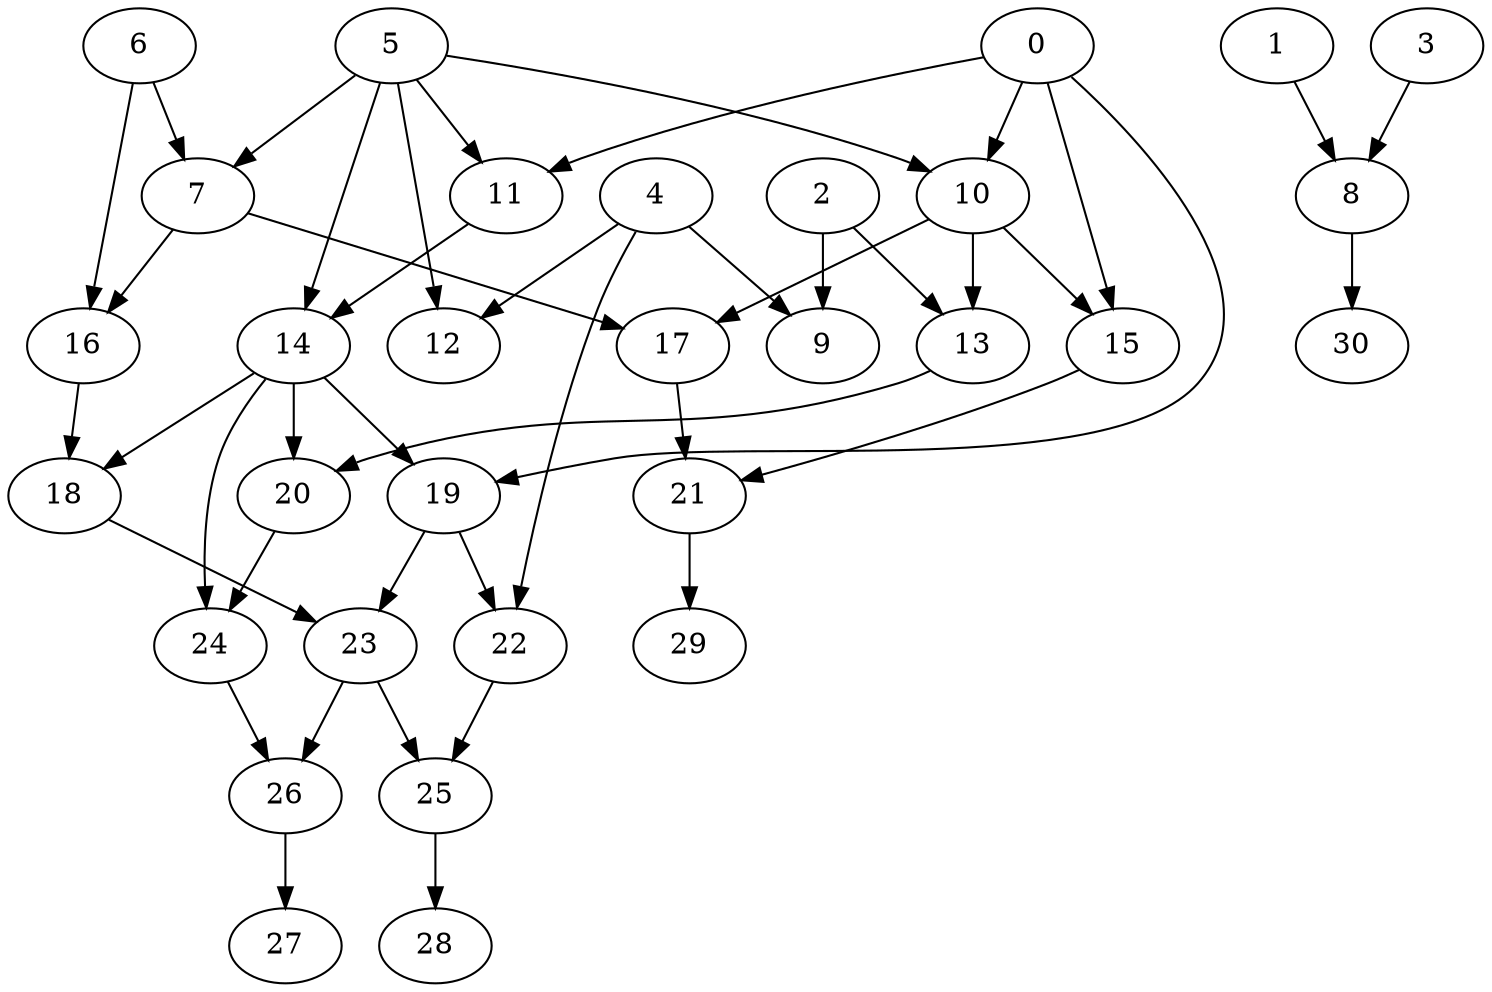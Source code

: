 strict digraph "" {
	0	[layer=1];
	10	[layer=2];
	0 -> 10;
	11	[layer=2];
	0 -> 11;
	15	[layer=3];
	0 -> 15;
	19	[layer=4];
	0 -> 19;
	1	[layer=1];
	8	[layer=2];
	1 -> 8;
	2	[layer=1];
	9	[layer=2];
	2 -> 9;
	13	[layer=3];
	2 -> 13;
	3	[layer=1];
	3 -> 8;
	4	[layer=1];
	4 -> 9;
	12	[layer=2];
	4 -> 12;
	22	[layer=5];
	4 -> 22;
	5	[layer=1];
	7	[layer=2];
	5 -> 7;
	5 -> 10;
	5 -> 11;
	5 -> 12;
	14	[layer=3];
	5 -> 14;
	6	[layer=1];
	6 -> 7;
	16	[layer=3];
	6 -> 16;
	7 -> 16;
	17	[layer=3];
	7 -> 17;
	30	[layer=7];
	8 -> 30;
	10 -> 13;
	10 -> 15;
	10 -> 17;
	11 -> 14;
	20	[layer=4];
	13 -> 20;
	18	[layer=4];
	14 -> 18;
	14 -> 19;
	14 -> 20;
	24	[layer=5];
	14 -> 24;
	21	[layer=4];
	15 -> 21;
	16 -> 18;
	17 -> 21;
	23	[layer=5];
	18 -> 23;
	19 -> 22;
	19 -> 23;
	20 -> 24;
	29	[layer=7];
	21 -> 29;
	25	[layer=6];
	22 -> 25;
	23 -> 25;
	26	[layer=6];
	23 -> 26;
	24 -> 26;
	28	[layer=7];
	25 -> 28;
	27	[layer=7];
	26 -> 27;
}
